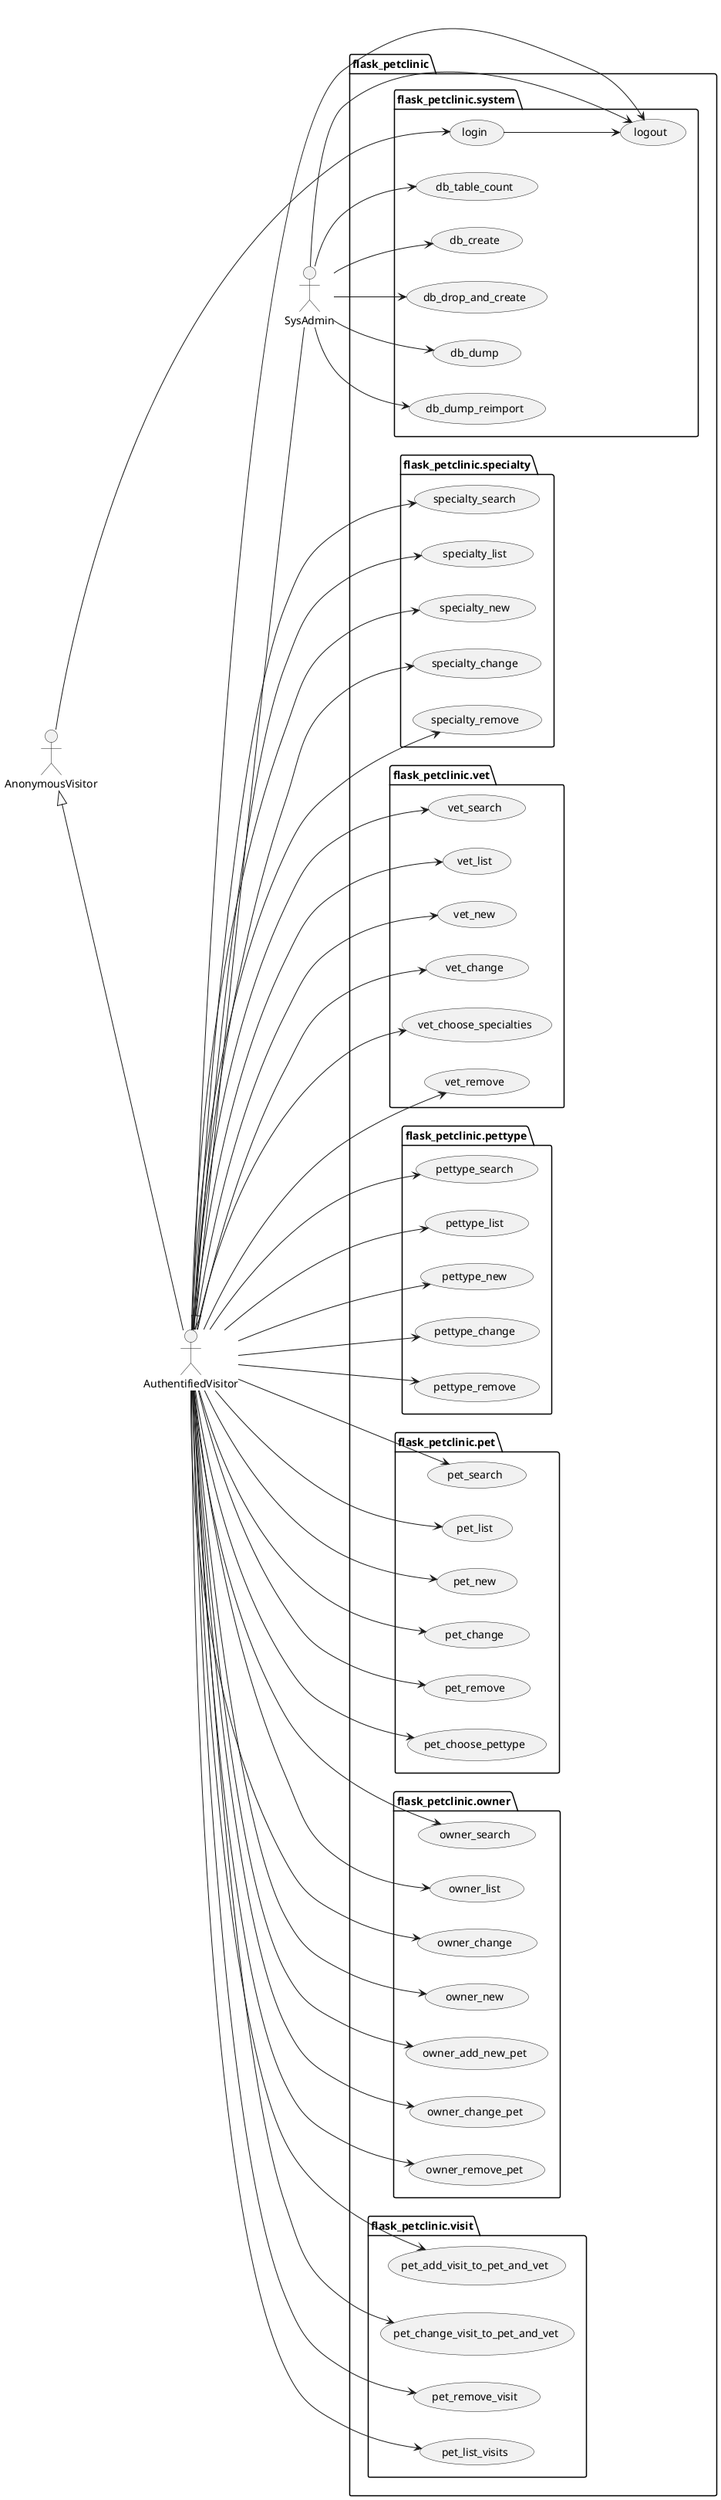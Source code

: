 @startuml
left to right direction

actor AnonymousVisitor as av
actor AuthentifiedVisitor as au
actor SysAdmin as sa

av <|-- au
au <|-- sa

package flask_petclinic {

    package flask_petclinic.system {
        usecase login as uc1000
        usecase logout as uc1001
        uc1000 --> uc1001

        av --> uc1000
        au --> uc1001
        sa --> uc1001
    }

    package flask_petclinic.specialty {
        usecase specialty_search as uc2000
        usecase specialty_list as uc2001
        usecase specialty_new as uc2002
        usecase specialty_change as uc2003
        usecase specialty_remove as uc2004

        au --> uc2000
        au --> uc2001
        au --> uc2002
        au --> uc2003
        au --> uc2004
    }

    package flask_petclinic.vet {
        usecase vet_search as uc3000
        usecase vet_list as uc3001
        usecase vet_new as uc3002
        usecase vet_change as uc3003
        usecase vet_choose_specialties as uc3004
        usecase vet_remove as uc3005

        au --> uc3000
        au --> uc3001
        au --> uc3002
        au --> uc3003
        au --> uc3004
        au --> uc3005
    }

    package flask_petclinic.pettype {
        usecase pettype_search as uc4000
        usecase pettype_list as uc4001
        usecase pettype_new as uc4002
        usecase pettype_change as uc4003
        usecase pettype_remove as uc4004

        au --> uc4000
        au --> uc4001
        au --> uc4002
        au --> uc4003
        au --> uc4004
    }

    package flask_petclinic.pet {
        usecase pet_search as uc5000
        usecase pet_list as uc5001
        usecase pet_new as uc5002
        usecase pet_change as uc5003
        usecase pet_remove as uc5004
        usecase pet_choose_pettype as uc5005

        au --> uc5000
        au --> uc5001
        au --> uc5002
        au --> uc5003
        au --> uc5004
        au --> uc5005
    }

    package flask_petclinic.owner {

        usecase owner_search as uc6000
        usecase owner_list as uc6001
        usecase owner_change as uc6002
        usecase owner_new as uc6003

        usecase owner_add_new_pet as uc6004
        usecase owner_change_pet as uc6005
        usecase owner_remove_pet as uc6006

        au --> uc6000
        au --> uc6001
        au --> uc6002
        au --> uc6003
        au --> uc6004
        au --> uc6005
        au --> uc6006
    }

    package flask_petclinic.visit {

        usecase pet_list_visits as uc7000
        usecase pet_add_visit_to_pet_and_vet as uc7001
        usecase pet_change_visit_to_pet_and_vet as uc7002
        usecase pet_remove_visit as uc7003

        au --> uc7000
        au --> uc7001
        au --> uc7002
        au --> uc7003
    }

    package flask_petclinic.system {
        usecase db_create as uc10000
        usecase db_drop_and_create as uc10001
        usecase db_dump as uc10002
        usecase db_dump_reimport as uc10003
        usecase db_table_count as uc10004

        sa --> uc10000
        sa --> uc10001
        sa --> uc10002
        sa --> uc10003
        sa --> uc10004
    }
}
@enduml
